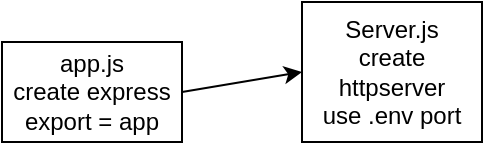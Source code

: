<mxfile>
    <diagram id="pxaPtBBkEaWzdm3iYXuJ" name="Page-1">
        <mxGraphModel dx="587" dy="313" grid="1" gridSize="10" guides="1" tooltips="1" connect="1" arrows="1" fold="1" page="1" pageScale="1" pageWidth="850" pageHeight="1100" math="0" shadow="0">
            <root>
                <mxCell id="0"/>
                <mxCell id="1" parent="0"/>
                <mxCell id="2" value="app.js&lt;br&gt;create express&lt;br&gt;export = app" style="rounded=0;whiteSpace=wrap;html=1;" vertex="1" parent="1">
                    <mxGeometry x="30" y="60" width="90" height="50" as="geometry"/>
                </mxCell>
                <mxCell id="3" value="Server.js&lt;br&gt;create httpserver&lt;br&gt;use .env port" style="rounded=0;whiteSpace=wrap;html=1;" vertex="1" parent="1">
                    <mxGeometry x="180" y="40" width="90" height="70" as="geometry"/>
                </mxCell>
                <mxCell id="4" value="" style="endArrow=classic;html=1;exitX=1;exitY=0.5;exitDx=0;exitDy=0;entryX=0;entryY=0.5;entryDx=0;entryDy=0;" edge="1" parent="1" source="2" target="3">
                    <mxGeometry width="50" height="50" relative="1" as="geometry">
                        <mxPoint x="280" y="170" as="sourcePoint"/>
                        <mxPoint x="330" y="120" as="targetPoint"/>
                    </mxGeometry>
                </mxCell>
            </root>
        </mxGraphModel>
    </diagram>
</mxfile>